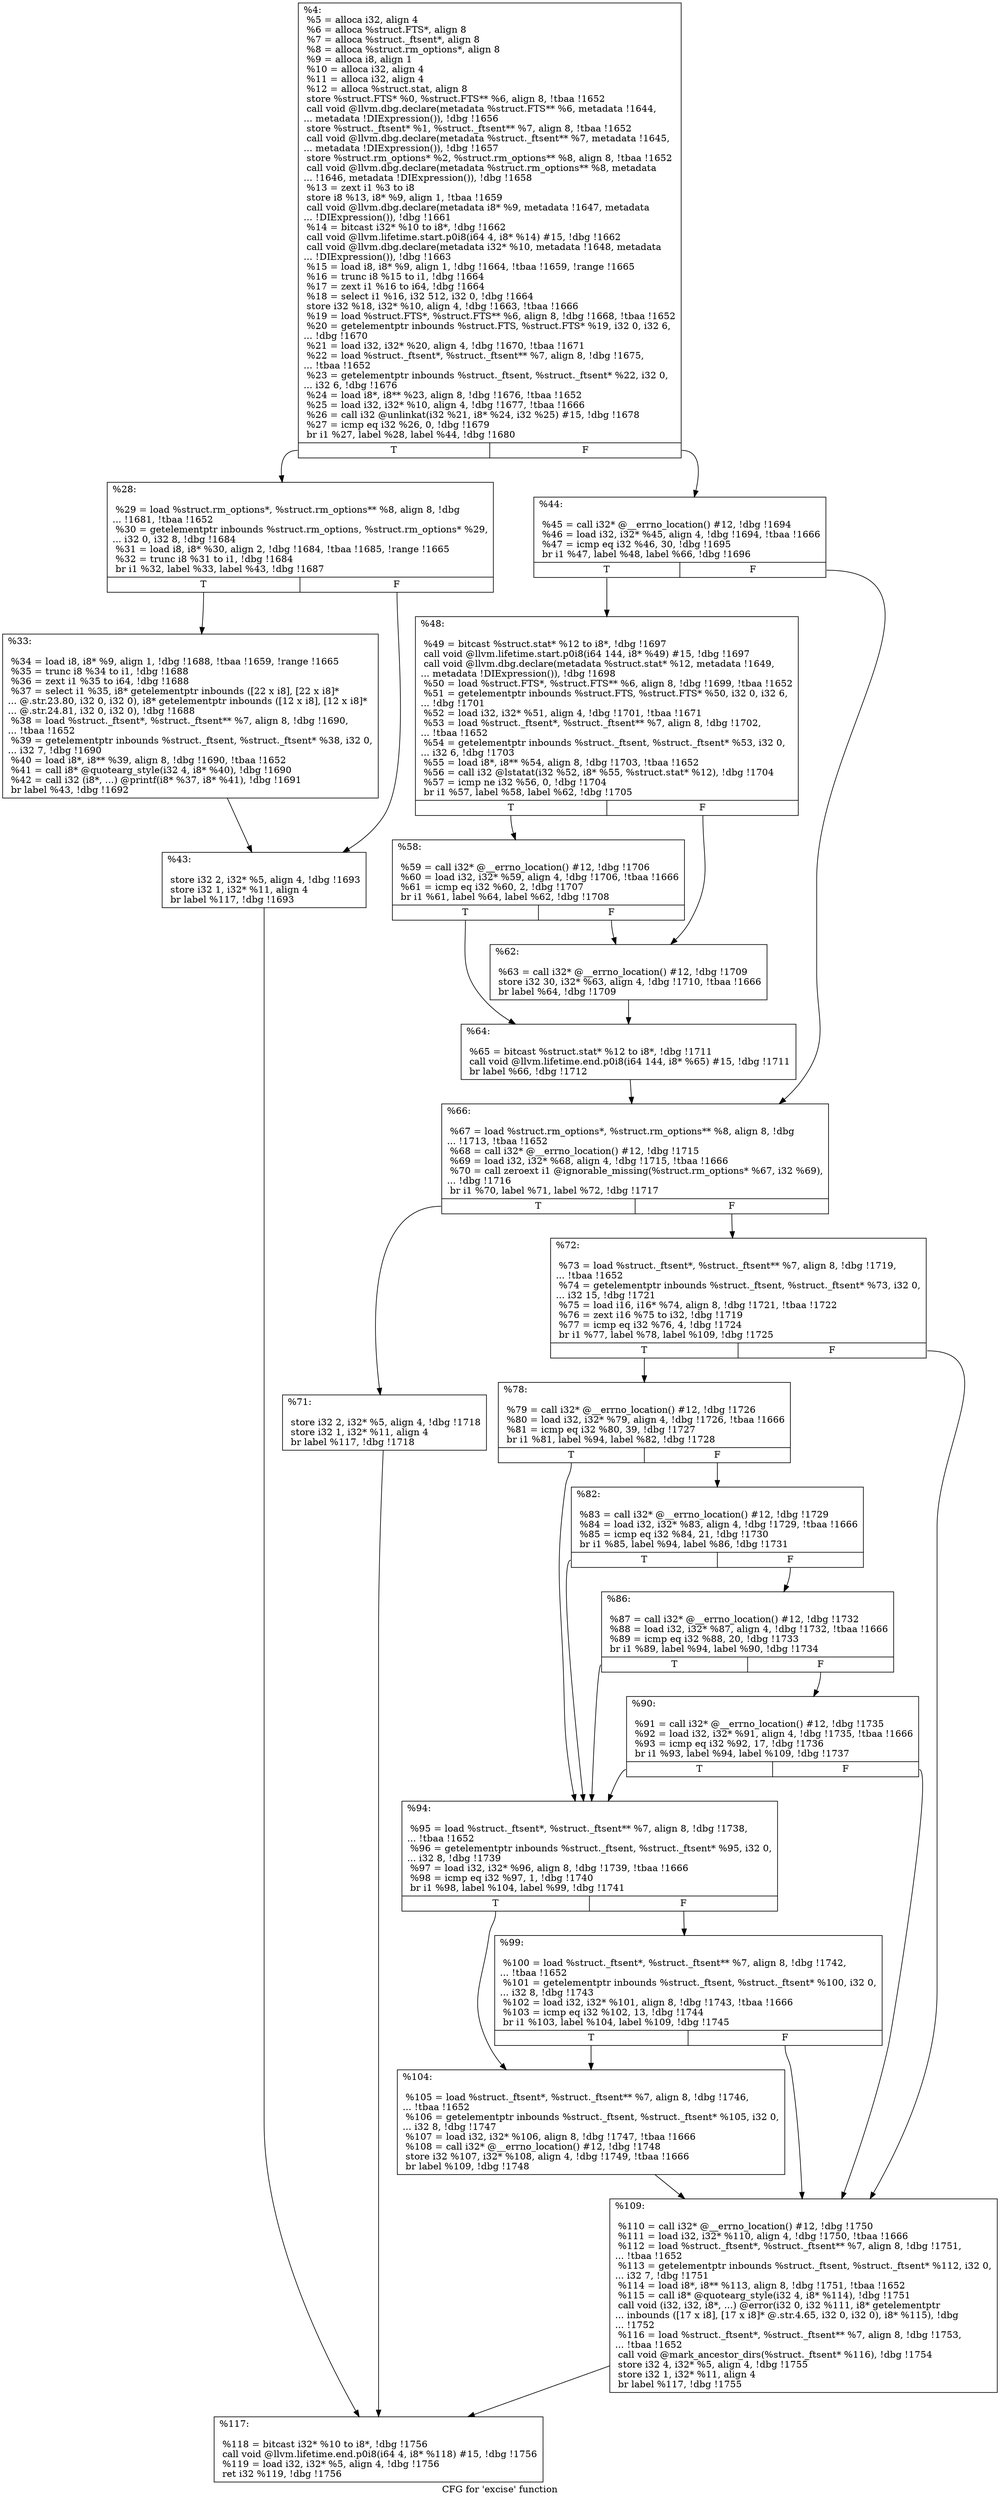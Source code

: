digraph "CFG for 'excise' function" {
	label="CFG for 'excise' function";

	Node0x2744e00 [shape=record,label="{%4:\l  %5 = alloca i32, align 4\l  %6 = alloca %struct.FTS*, align 8\l  %7 = alloca %struct._ftsent*, align 8\l  %8 = alloca %struct.rm_options*, align 8\l  %9 = alloca i8, align 1\l  %10 = alloca i32, align 4\l  %11 = alloca i32, align 4\l  %12 = alloca %struct.stat, align 8\l  store %struct.FTS* %0, %struct.FTS** %6, align 8, !tbaa !1652\l  call void @llvm.dbg.declare(metadata %struct.FTS** %6, metadata !1644,\l... metadata !DIExpression()), !dbg !1656\l  store %struct._ftsent* %1, %struct._ftsent** %7, align 8, !tbaa !1652\l  call void @llvm.dbg.declare(metadata %struct._ftsent** %7, metadata !1645,\l... metadata !DIExpression()), !dbg !1657\l  store %struct.rm_options* %2, %struct.rm_options** %8, align 8, !tbaa !1652\l  call void @llvm.dbg.declare(metadata %struct.rm_options** %8, metadata\l... !1646, metadata !DIExpression()), !dbg !1658\l  %13 = zext i1 %3 to i8\l  store i8 %13, i8* %9, align 1, !tbaa !1659\l  call void @llvm.dbg.declare(metadata i8* %9, metadata !1647, metadata\l... !DIExpression()), !dbg !1661\l  %14 = bitcast i32* %10 to i8*, !dbg !1662\l  call void @llvm.lifetime.start.p0i8(i64 4, i8* %14) #15, !dbg !1662\l  call void @llvm.dbg.declare(metadata i32* %10, metadata !1648, metadata\l... !DIExpression()), !dbg !1663\l  %15 = load i8, i8* %9, align 1, !dbg !1664, !tbaa !1659, !range !1665\l  %16 = trunc i8 %15 to i1, !dbg !1664\l  %17 = zext i1 %16 to i64, !dbg !1664\l  %18 = select i1 %16, i32 512, i32 0, !dbg !1664\l  store i32 %18, i32* %10, align 4, !dbg !1663, !tbaa !1666\l  %19 = load %struct.FTS*, %struct.FTS** %6, align 8, !dbg !1668, !tbaa !1652\l  %20 = getelementptr inbounds %struct.FTS, %struct.FTS* %19, i32 0, i32 6,\l... !dbg !1670\l  %21 = load i32, i32* %20, align 4, !dbg !1670, !tbaa !1671\l  %22 = load %struct._ftsent*, %struct._ftsent** %7, align 8, !dbg !1675,\l... !tbaa !1652\l  %23 = getelementptr inbounds %struct._ftsent, %struct._ftsent* %22, i32 0,\l... i32 6, !dbg !1676\l  %24 = load i8*, i8** %23, align 8, !dbg !1676, !tbaa !1652\l  %25 = load i32, i32* %10, align 4, !dbg !1677, !tbaa !1666\l  %26 = call i32 @unlinkat(i32 %21, i8* %24, i32 %25) #15, !dbg !1678\l  %27 = icmp eq i32 %26, 0, !dbg !1679\l  br i1 %27, label %28, label %44, !dbg !1680\l|{<s0>T|<s1>F}}"];
	Node0x2744e00:s0 -> Node0x2744fb0;
	Node0x2744e00:s1 -> Node0x27450a0;
	Node0x2744fb0 [shape=record,label="{%28:\l\l  %29 = load %struct.rm_options*, %struct.rm_options** %8, align 8, !dbg\l... !1681, !tbaa !1652\l  %30 = getelementptr inbounds %struct.rm_options, %struct.rm_options* %29,\l... i32 0, i32 8, !dbg !1684\l  %31 = load i8, i8* %30, align 2, !dbg !1684, !tbaa !1685, !range !1665\l  %32 = trunc i8 %31 to i1, !dbg !1684\l  br i1 %32, label %33, label %43, !dbg !1687\l|{<s0>T|<s1>F}}"];
	Node0x2744fb0:s0 -> Node0x2745000;
	Node0x2744fb0:s1 -> Node0x2745050;
	Node0x2745000 [shape=record,label="{%33:\l\l  %34 = load i8, i8* %9, align 1, !dbg !1688, !tbaa !1659, !range !1665\l  %35 = trunc i8 %34 to i1, !dbg !1688\l  %36 = zext i1 %35 to i64, !dbg !1688\l  %37 = select i1 %35, i8* getelementptr inbounds ([22 x i8], [22 x i8]*\l... @.str.23.80, i32 0, i32 0), i8* getelementptr inbounds ([12 x i8], [12 x i8]*\l... @.str.24.81, i32 0, i32 0), !dbg !1688\l  %38 = load %struct._ftsent*, %struct._ftsent** %7, align 8, !dbg !1690,\l... !tbaa !1652\l  %39 = getelementptr inbounds %struct._ftsent, %struct._ftsent* %38, i32 0,\l... i32 7, !dbg !1690\l  %40 = load i8*, i8** %39, align 8, !dbg !1690, !tbaa !1652\l  %41 = call i8* @quotearg_style(i32 4, i8* %40), !dbg !1690\l  %42 = call i32 (i8*, ...) @printf(i8* %37, i8* %41), !dbg !1691\l  br label %43, !dbg !1692\l}"];
	Node0x2745000 -> Node0x2745050;
	Node0x2745050 [shape=record,label="{%43:\l\l  store i32 2, i32* %5, align 4, !dbg !1693\l  store i32 1, i32* %11, align 4\l  br label %117, !dbg !1693\l}"];
	Node0x2745050 -> Node0x27455a0;
	Node0x27450a0 [shape=record,label="{%44:\l\l  %45 = call i32* @__errno_location() #12, !dbg !1694\l  %46 = load i32, i32* %45, align 4, !dbg !1694, !tbaa !1666\l  %47 = icmp eq i32 %46, 30, !dbg !1695\l  br i1 %47, label %48, label %66, !dbg !1696\l|{<s0>T|<s1>F}}"];
	Node0x27450a0:s0 -> Node0x27450f0;
	Node0x27450a0:s1 -> Node0x2745230;
	Node0x27450f0 [shape=record,label="{%48:\l\l  %49 = bitcast %struct.stat* %12 to i8*, !dbg !1697\l  call void @llvm.lifetime.start.p0i8(i64 144, i8* %49) #15, !dbg !1697\l  call void @llvm.dbg.declare(metadata %struct.stat* %12, metadata !1649,\l... metadata !DIExpression()), !dbg !1698\l  %50 = load %struct.FTS*, %struct.FTS** %6, align 8, !dbg !1699, !tbaa !1652\l  %51 = getelementptr inbounds %struct.FTS, %struct.FTS* %50, i32 0, i32 6,\l... !dbg !1701\l  %52 = load i32, i32* %51, align 4, !dbg !1701, !tbaa !1671\l  %53 = load %struct._ftsent*, %struct._ftsent** %7, align 8, !dbg !1702,\l... !tbaa !1652\l  %54 = getelementptr inbounds %struct._ftsent, %struct._ftsent* %53, i32 0,\l... i32 6, !dbg !1703\l  %55 = load i8*, i8** %54, align 8, !dbg !1703, !tbaa !1652\l  %56 = call i32 @lstatat(i32 %52, i8* %55, %struct.stat* %12), !dbg !1704\l  %57 = icmp ne i32 %56, 0, !dbg !1704\l  br i1 %57, label %58, label %62, !dbg !1705\l|{<s0>T|<s1>F}}"];
	Node0x27450f0:s0 -> Node0x2745140;
	Node0x27450f0:s1 -> Node0x2745190;
	Node0x2745140 [shape=record,label="{%58:\l\l  %59 = call i32* @__errno_location() #12, !dbg !1706\l  %60 = load i32, i32* %59, align 4, !dbg !1706, !tbaa !1666\l  %61 = icmp eq i32 %60, 2, !dbg !1707\l  br i1 %61, label %64, label %62, !dbg !1708\l|{<s0>T|<s1>F}}"];
	Node0x2745140:s0 -> Node0x27451e0;
	Node0x2745140:s1 -> Node0x2745190;
	Node0x2745190 [shape=record,label="{%62:\l\l  %63 = call i32* @__errno_location() #12, !dbg !1709\l  store i32 30, i32* %63, align 4, !dbg !1710, !tbaa !1666\l  br label %64, !dbg !1709\l}"];
	Node0x2745190 -> Node0x27451e0;
	Node0x27451e0 [shape=record,label="{%64:\l\l  %65 = bitcast %struct.stat* %12 to i8*, !dbg !1711\l  call void @llvm.lifetime.end.p0i8(i64 144, i8* %65) #15, !dbg !1711\l  br label %66, !dbg !1712\l}"];
	Node0x27451e0 -> Node0x2745230;
	Node0x2745230 [shape=record,label="{%66:\l\l  %67 = load %struct.rm_options*, %struct.rm_options** %8, align 8, !dbg\l... !1713, !tbaa !1652\l  %68 = call i32* @__errno_location() #12, !dbg !1715\l  %69 = load i32, i32* %68, align 4, !dbg !1715, !tbaa !1666\l  %70 = call zeroext i1 @ignorable_missing(%struct.rm_options* %67, i32 %69),\l... !dbg !1716\l  br i1 %70, label %71, label %72, !dbg !1717\l|{<s0>T|<s1>F}}"];
	Node0x2745230:s0 -> Node0x2745280;
	Node0x2745230:s1 -> Node0x27452d0;
	Node0x2745280 [shape=record,label="{%71:\l\l  store i32 2, i32* %5, align 4, !dbg !1718\l  store i32 1, i32* %11, align 4\l  br label %117, !dbg !1718\l}"];
	Node0x2745280 -> Node0x27455a0;
	Node0x27452d0 [shape=record,label="{%72:\l\l  %73 = load %struct._ftsent*, %struct._ftsent** %7, align 8, !dbg !1719,\l... !tbaa !1652\l  %74 = getelementptr inbounds %struct._ftsent, %struct._ftsent* %73, i32 0,\l... i32 15, !dbg !1721\l  %75 = load i16, i16* %74, align 8, !dbg !1721, !tbaa !1722\l  %76 = zext i16 %75 to i32, !dbg !1719\l  %77 = icmp eq i32 %76, 4, !dbg !1724\l  br i1 %77, label %78, label %109, !dbg !1725\l|{<s0>T|<s1>F}}"];
	Node0x27452d0:s0 -> Node0x2745320;
	Node0x27452d0:s1 -> Node0x2745550;
	Node0x2745320 [shape=record,label="{%78:\l\l  %79 = call i32* @__errno_location() #12, !dbg !1726\l  %80 = load i32, i32* %79, align 4, !dbg !1726, !tbaa !1666\l  %81 = icmp eq i32 %80, 39, !dbg !1727\l  br i1 %81, label %94, label %82, !dbg !1728\l|{<s0>T|<s1>F}}"];
	Node0x2745320:s0 -> Node0x2745460;
	Node0x2745320:s1 -> Node0x2745370;
	Node0x2745370 [shape=record,label="{%82:\l\l  %83 = call i32* @__errno_location() #12, !dbg !1729\l  %84 = load i32, i32* %83, align 4, !dbg !1729, !tbaa !1666\l  %85 = icmp eq i32 %84, 21, !dbg !1730\l  br i1 %85, label %94, label %86, !dbg !1731\l|{<s0>T|<s1>F}}"];
	Node0x2745370:s0 -> Node0x2745460;
	Node0x2745370:s1 -> Node0x27453c0;
	Node0x27453c0 [shape=record,label="{%86:\l\l  %87 = call i32* @__errno_location() #12, !dbg !1732\l  %88 = load i32, i32* %87, align 4, !dbg !1732, !tbaa !1666\l  %89 = icmp eq i32 %88, 20, !dbg !1733\l  br i1 %89, label %94, label %90, !dbg !1734\l|{<s0>T|<s1>F}}"];
	Node0x27453c0:s0 -> Node0x2745460;
	Node0x27453c0:s1 -> Node0x2745410;
	Node0x2745410 [shape=record,label="{%90:\l\l  %91 = call i32* @__errno_location() #12, !dbg !1735\l  %92 = load i32, i32* %91, align 4, !dbg !1735, !tbaa !1666\l  %93 = icmp eq i32 %92, 17, !dbg !1736\l  br i1 %93, label %94, label %109, !dbg !1737\l|{<s0>T|<s1>F}}"];
	Node0x2745410:s0 -> Node0x2745460;
	Node0x2745410:s1 -> Node0x2745550;
	Node0x2745460 [shape=record,label="{%94:\l\l  %95 = load %struct._ftsent*, %struct._ftsent** %7, align 8, !dbg !1738,\l... !tbaa !1652\l  %96 = getelementptr inbounds %struct._ftsent, %struct._ftsent* %95, i32 0,\l... i32 8, !dbg !1739\l  %97 = load i32, i32* %96, align 8, !dbg !1739, !tbaa !1666\l  %98 = icmp eq i32 %97, 1, !dbg !1740\l  br i1 %98, label %104, label %99, !dbg !1741\l|{<s0>T|<s1>F}}"];
	Node0x2745460:s0 -> Node0x2745500;
	Node0x2745460:s1 -> Node0x27454b0;
	Node0x27454b0 [shape=record,label="{%99:\l\l  %100 = load %struct._ftsent*, %struct._ftsent** %7, align 8, !dbg !1742,\l... !tbaa !1652\l  %101 = getelementptr inbounds %struct._ftsent, %struct._ftsent* %100, i32 0,\l... i32 8, !dbg !1743\l  %102 = load i32, i32* %101, align 8, !dbg !1743, !tbaa !1666\l  %103 = icmp eq i32 %102, 13, !dbg !1744\l  br i1 %103, label %104, label %109, !dbg !1745\l|{<s0>T|<s1>F}}"];
	Node0x27454b0:s0 -> Node0x2745500;
	Node0x27454b0:s1 -> Node0x2745550;
	Node0x2745500 [shape=record,label="{%104:\l\l  %105 = load %struct._ftsent*, %struct._ftsent** %7, align 8, !dbg !1746,\l... !tbaa !1652\l  %106 = getelementptr inbounds %struct._ftsent, %struct._ftsent* %105, i32 0,\l... i32 8, !dbg !1747\l  %107 = load i32, i32* %106, align 8, !dbg !1747, !tbaa !1666\l  %108 = call i32* @__errno_location() #12, !dbg !1748\l  store i32 %107, i32* %108, align 4, !dbg !1749, !tbaa !1666\l  br label %109, !dbg !1748\l}"];
	Node0x2745500 -> Node0x2745550;
	Node0x2745550 [shape=record,label="{%109:\l\l  %110 = call i32* @__errno_location() #12, !dbg !1750\l  %111 = load i32, i32* %110, align 4, !dbg !1750, !tbaa !1666\l  %112 = load %struct._ftsent*, %struct._ftsent** %7, align 8, !dbg !1751,\l... !tbaa !1652\l  %113 = getelementptr inbounds %struct._ftsent, %struct._ftsent* %112, i32 0,\l... i32 7, !dbg !1751\l  %114 = load i8*, i8** %113, align 8, !dbg !1751, !tbaa !1652\l  %115 = call i8* @quotearg_style(i32 4, i8* %114), !dbg !1751\l  call void (i32, i32, i8*, ...) @error(i32 0, i32 %111, i8* getelementptr\l... inbounds ([17 x i8], [17 x i8]* @.str.4.65, i32 0, i32 0), i8* %115), !dbg\l... !1752\l  %116 = load %struct._ftsent*, %struct._ftsent** %7, align 8, !dbg !1753,\l... !tbaa !1652\l  call void @mark_ancestor_dirs(%struct._ftsent* %116), !dbg !1754\l  store i32 4, i32* %5, align 4, !dbg !1755\l  store i32 1, i32* %11, align 4\l  br label %117, !dbg !1755\l}"];
	Node0x2745550 -> Node0x27455a0;
	Node0x27455a0 [shape=record,label="{%117:\l\l  %118 = bitcast i32* %10 to i8*, !dbg !1756\l  call void @llvm.lifetime.end.p0i8(i64 4, i8* %118) #15, !dbg !1756\l  %119 = load i32, i32* %5, align 4, !dbg !1756\l  ret i32 %119, !dbg !1756\l}"];
}
